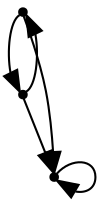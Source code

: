 digraph model {
	0 [shape=point,label=""];
	1 [shape=point,label=""];
	2 [shape=point,label=""];
	0 -> 1 [shape=point,label=""];
	0 -> 2 [shape=point,label=""];
	1 -> 0 [shape=point,label=""];
	1 -> 2 [shape=point,label=""];
	2 -> 2 [shape=point,label=""];
}

